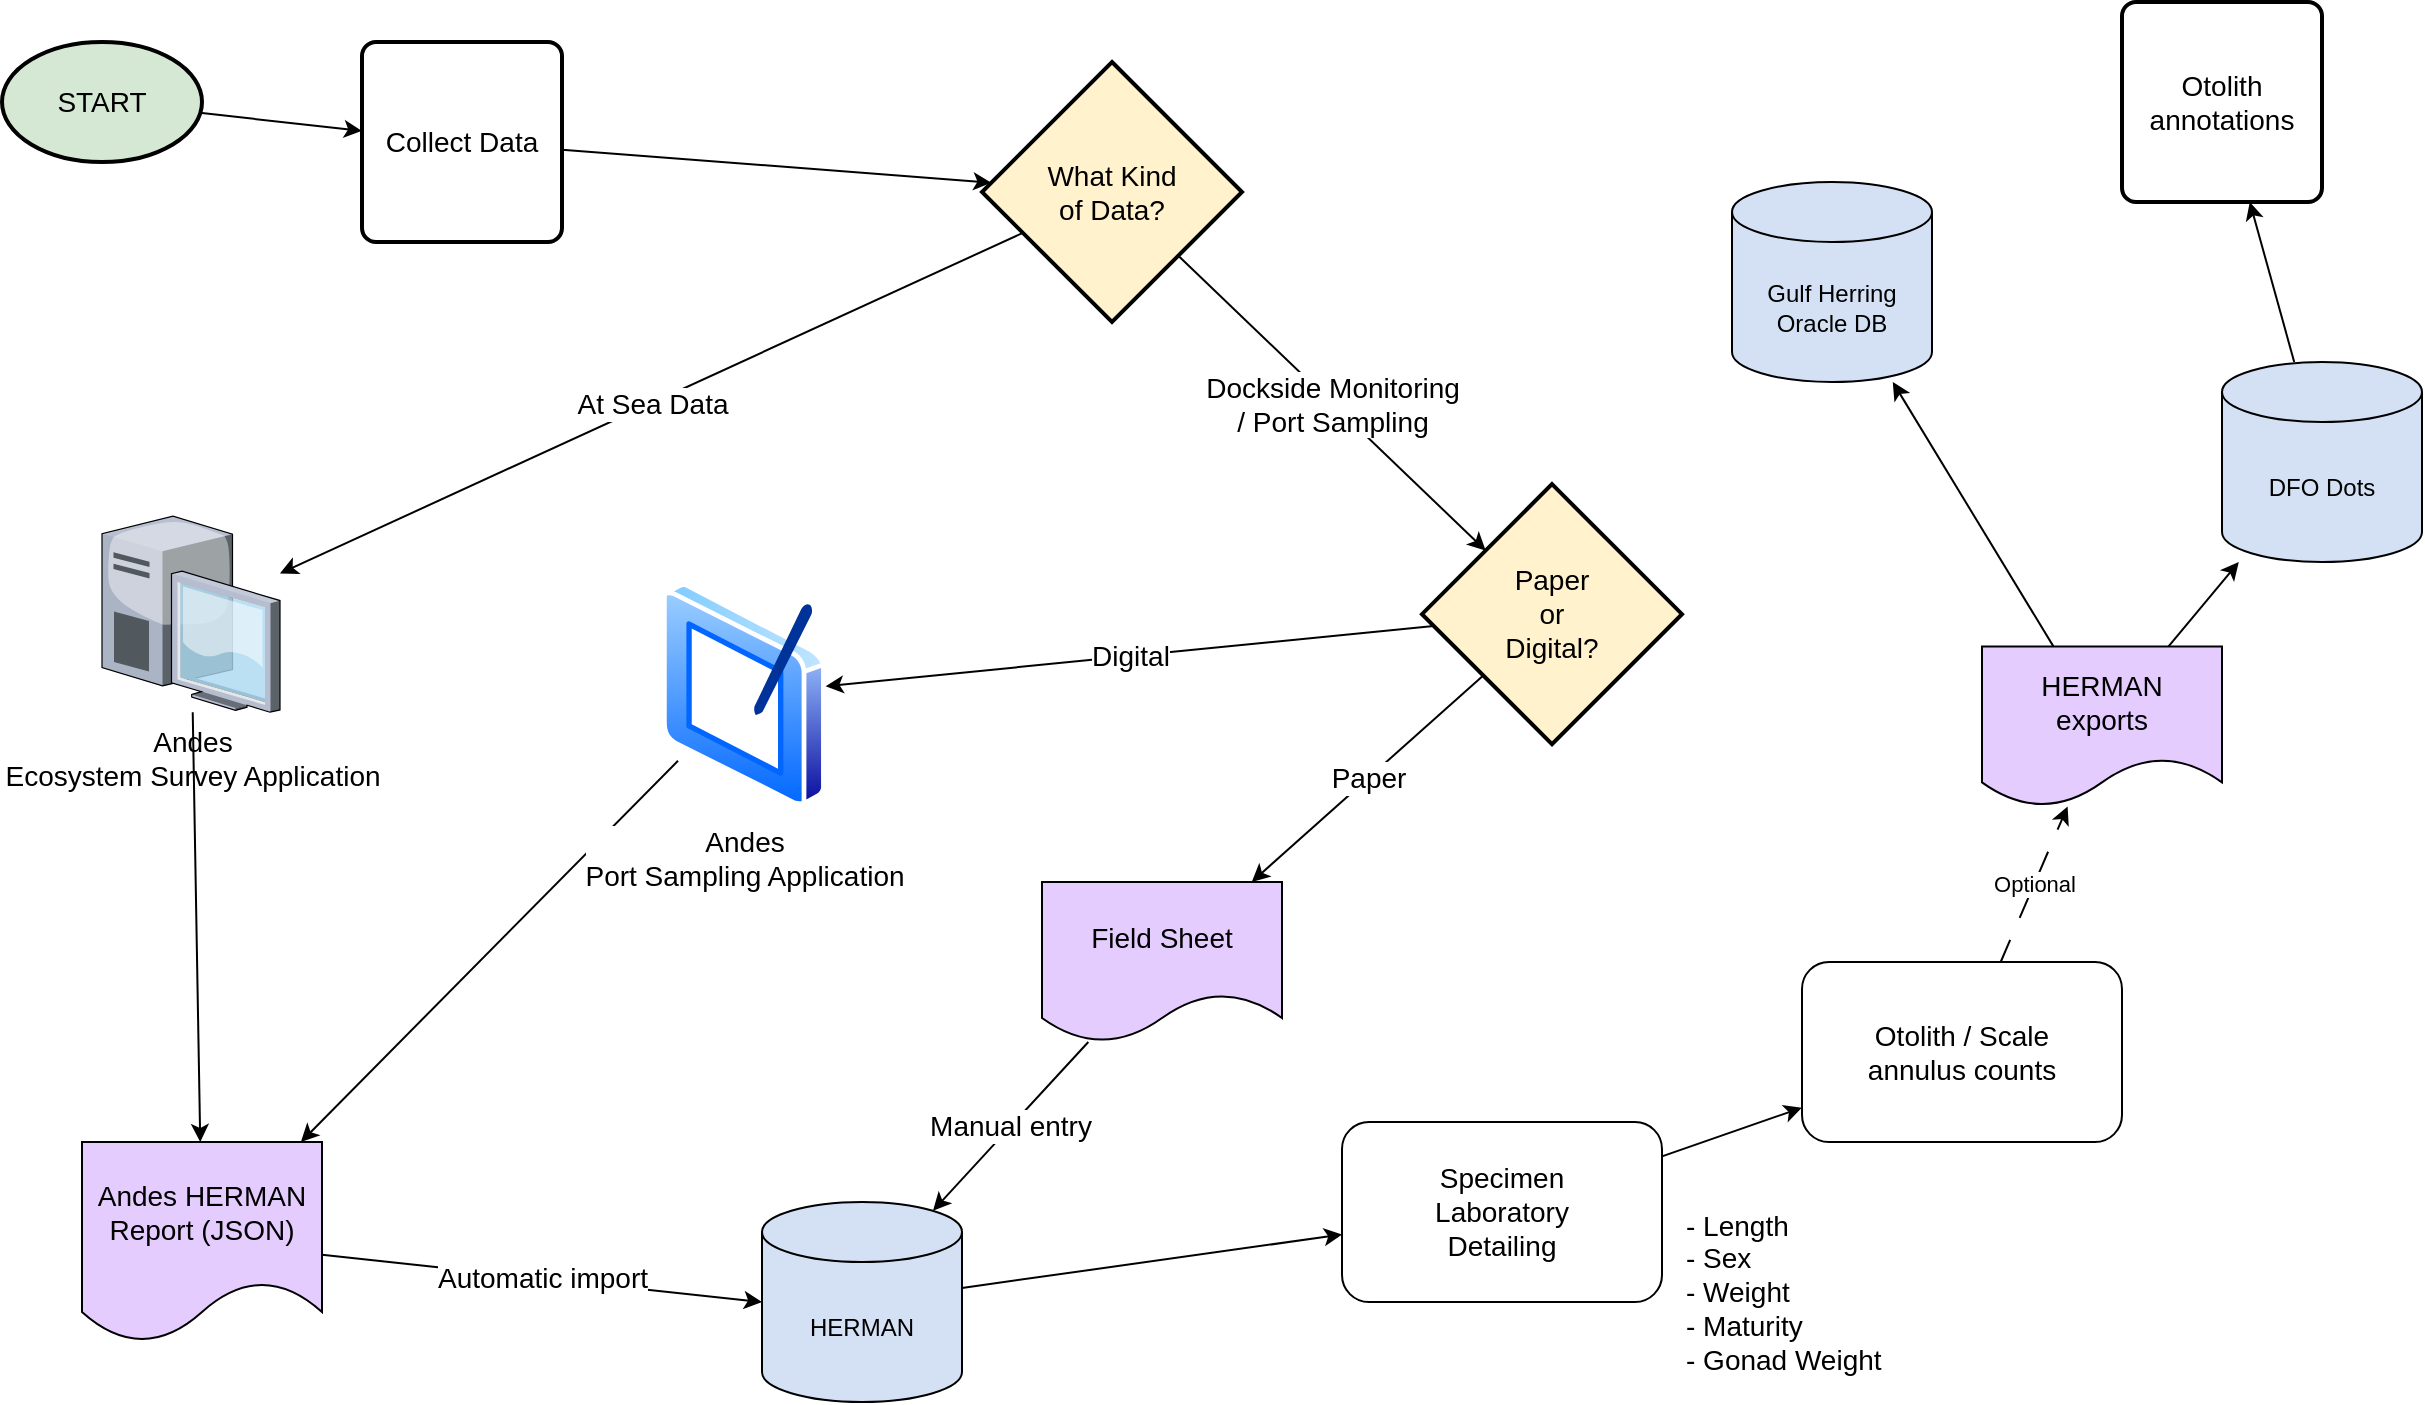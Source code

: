 <mxfile version="22.1.3" type="github">
  <diagram id="C5RBs43oDa-KdzZeNtuy" name="Page-1">
    <mxGraphModel dx="1678" dy="898" grid="1" gridSize="10" guides="1" tooltips="1" connect="1" arrows="1" fold="1" page="1" pageScale="1" pageWidth="1169" pageHeight="827" math="0" shadow="0">
      <root>
        <mxCell id="WIyWlLk6GJQsqaUBKTNV-0" />
        <mxCell id="WIyWlLk6GJQsqaUBKTNV-1" parent="WIyWlLk6GJQsqaUBKTNV-0" />
        <mxCell id="TlhrCSe95SY9jLTqjl-a-2" value="" style="rounded=0;orthogonalLoop=1;jettySize=auto;html=1;fontSize=14;" parent="WIyWlLk6GJQsqaUBKTNV-1" source="TlhrCSe95SY9jLTqjl-a-0" target="TlhrCSe95SY9jLTqjl-a-5" edge="1">
          <mxGeometry relative="1" as="geometry">
            <mxPoint x="190" y="550" as="targetPoint" />
          </mxGeometry>
        </mxCell>
        <mxCell id="TlhrCSe95SY9jLTqjl-a-0" value="START" style="strokeWidth=2;html=1;shape=mxgraph.flowchart.start_1;whiteSpace=wrap;fontSize=14;fillColor=#D5E8D4;" parent="WIyWlLk6GJQsqaUBKTNV-1" vertex="1">
          <mxGeometry x="30" y="40" width="100" height="60" as="geometry" />
        </mxCell>
        <mxCell id="TlhrCSe95SY9jLTqjl-a-4" value="" style="rounded=0;orthogonalLoop=1;jettySize=auto;html=1;fontSize=14;" parent="WIyWlLk6GJQsqaUBKTNV-1" source="TlhrCSe95SY9jLTqjl-a-5" target="TlhrCSe95SY9jLTqjl-a-3" edge="1">
          <mxGeometry relative="1" as="geometry">
            <mxPoint x="310" y="550" as="sourcePoint" />
          </mxGeometry>
        </mxCell>
        <mxCell id="TlhrCSe95SY9jLTqjl-a-9" value="Dockside Monitoring &lt;br&gt;/ Port Sampling" style="rounded=0;orthogonalLoop=1;jettySize=auto;html=1;fontSize=14;" parent="WIyWlLk6GJQsqaUBKTNV-1" source="TlhrCSe95SY9jLTqjl-a-3" target="TlhrCSe95SY9jLTqjl-a-21" edge="1">
          <mxGeometry relative="1" as="geometry">
            <mxPoint x="395" y="80" as="targetPoint" />
          </mxGeometry>
        </mxCell>
        <mxCell id="TlhrCSe95SY9jLTqjl-a-12" value="At Sea Data" style="rounded=0;orthogonalLoop=1;jettySize=auto;html=1;fontSize=14;" parent="WIyWlLk6GJQsqaUBKTNV-1" source="TlhrCSe95SY9jLTqjl-a-3" target="TlhrCSe95SY9jLTqjl-a-11" edge="1">
          <mxGeometry relative="1" as="geometry" />
        </mxCell>
        <mxCell id="TlhrCSe95SY9jLTqjl-a-3" value="What Kind &lt;br style=&quot;font-size: 14px;&quot;&gt;of Data?" style="rhombus;whiteSpace=wrap;html=1;strokeWidth=2;fontSize=14;fillColor=#FFF2CC;" parent="WIyWlLk6GJQsqaUBKTNV-1" vertex="1">
          <mxGeometry x="520" y="50" width="130" height="130" as="geometry" />
        </mxCell>
        <mxCell id="TlhrCSe95SY9jLTqjl-a-5" value="Collect Data" style="rounded=1;whiteSpace=wrap;html=1;absoluteArcSize=1;arcSize=14;strokeWidth=2;fontSize=14;" parent="WIyWlLk6GJQsqaUBKTNV-1" vertex="1">
          <mxGeometry x="210" y="40" width="100" height="100" as="geometry" />
        </mxCell>
        <mxCell id="TlhrCSe95SY9jLTqjl-a-24" style="rounded=0;orthogonalLoop=1;jettySize=auto;html=1;fontSize=14;" parent="WIyWlLk6GJQsqaUBKTNV-1" source="TlhrCSe95SY9jLTqjl-a-10" target="TlhrCSe95SY9jLTqjl-a-13" edge="1">
          <mxGeometry relative="1" as="geometry" />
        </mxCell>
        <mxCell id="TlhrCSe95SY9jLTqjl-a-10" value="Andes&lt;br style=&quot;font-size: 14px;&quot;&gt;Port Sampling Application" style="image;aspect=fixed;perimeter=ellipsePerimeter;html=1;align=center;shadow=0;dashed=0;spacingTop=3;image=img/lib/active_directory/tablet_pc.svg;fontSize=14;" parent="WIyWlLk6GJQsqaUBKTNV-1" vertex="1">
          <mxGeometry x="360" y="310" width="81.9" height="112.19" as="geometry" />
        </mxCell>
        <mxCell id="TlhrCSe95SY9jLTqjl-a-14" style="rounded=0;orthogonalLoop=1;jettySize=auto;html=1;fontSize=14;" parent="WIyWlLk6GJQsqaUBKTNV-1" source="TlhrCSe95SY9jLTqjl-a-11" target="TlhrCSe95SY9jLTqjl-a-13" edge="1">
          <mxGeometry relative="1" as="geometry" />
        </mxCell>
        <mxCell id="TlhrCSe95SY9jLTqjl-a-11" value="Andes&lt;br style=&quot;font-size: 14px;&quot;&gt;Ecosystem Survey Application" style="verticalLabelPosition=bottom;sketch=0;aspect=fixed;html=1;verticalAlign=top;strokeColor=none;align=center;outlineConnect=0;shape=mxgraph.citrix.desktop;fontSize=14;" parent="WIyWlLk6GJQsqaUBKTNV-1" vertex="1">
          <mxGeometry x="80" y="277.1" width="89" height="98" as="geometry" />
        </mxCell>
        <mxCell id="TlhrCSe95SY9jLTqjl-a-17" value="Automatic import" style="rounded=0;orthogonalLoop=1;jettySize=auto;html=1;fontSize=14;entryX=0;entryY=0.5;entryDx=0;entryDy=0;entryPerimeter=0;" parent="WIyWlLk6GJQsqaUBKTNV-1" source="TlhrCSe95SY9jLTqjl-a-13" target="TlhrCSe95SY9jLTqjl-a-35" edge="1">
          <mxGeometry relative="1" as="geometry">
            <mxPoint x="404.96" y="667.3" as="targetPoint" />
          </mxGeometry>
        </mxCell>
        <mxCell id="TlhrCSe95SY9jLTqjl-a-13" value="Andes HERMAN Report (JSON)" style="shape=document;whiteSpace=wrap;html=1;boundedLbl=1;fontSize=14;fillColor=#E5CCFF;" parent="WIyWlLk6GJQsqaUBKTNV-1" vertex="1">
          <mxGeometry x="70" y="590" width="120" height="100" as="geometry" />
        </mxCell>
        <mxCell id="TlhrCSe95SY9jLTqjl-a-30" value="" style="rounded=0;orthogonalLoop=1;jettySize=auto;html=1;" parent="WIyWlLk6GJQsqaUBKTNV-1" source="TlhrCSe95SY9jLTqjl-a-35" target="TlhrCSe95SY9jLTqjl-a-29" edge="1">
          <mxGeometry relative="1" as="geometry">
            <mxPoint x="460" y="760" as="sourcePoint" />
          </mxGeometry>
        </mxCell>
        <mxCell id="TlhrCSe95SY9jLTqjl-a-22" value="Digital" style="rounded=0;orthogonalLoop=1;jettySize=auto;html=1;fontSize=14;" parent="WIyWlLk6GJQsqaUBKTNV-1" source="TlhrCSe95SY9jLTqjl-a-21" target="TlhrCSe95SY9jLTqjl-a-10" edge="1">
          <mxGeometry relative="1" as="geometry" />
        </mxCell>
        <mxCell id="TlhrCSe95SY9jLTqjl-a-23" value="Paper" style="rounded=0;orthogonalLoop=1;jettySize=auto;html=1;fontSize=14;" parent="WIyWlLk6GJQsqaUBKTNV-1" source="TlhrCSe95SY9jLTqjl-a-21" target="TlhrCSe95SY9jLTqjl-a-25" edge="1">
          <mxGeometry relative="1" as="geometry">
            <mxPoint x="710" y="460" as="targetPoint" />
          </mxGeometry>
        </mxCell>
        <mxCell id="TlhrCSe95SY9jLTqjl-a-21" value="Paper &lt;br style=&quot;font-size: 14px;&quot;&gt;or &lt;br style=&quot;font-size: 14px;&quot;&gt;Digital?" style="rhombus;whiteSpace=wrap;html=1;strokeWidth=2;fontSize=14;fillColor=#FFF2CC;" parent="WIyWlLk6GJQsqaUBKTNV-1" vertex="1">
          <mxGeometry x="740" y="261.1" width="130" height="130" as="geometry" />
        </mxCell>
        <mxCell id="TlhrCSe95SY9jLTqjl-a-28" value="Manual entry" style="rounded=0;orthogonalLoop=1;jettySize=auto;html=1;fontSize=14;entryX=0.855;entryY=0;entryDx=0;entryDy=4.35;entryPerimeter=0;" parent="WIyWlLk6GJQsqaUBKTNV-1" source="TlhrCSe95SY9jLTqjl-a-25" target="TlhrCSe95SY9jLTqjl-a-35" edge="1">
          <mxGeometry relative="1" as="geometry">
            <mxPoint x="479.04" y="672.97" as="targetPoint" />
          </mxGeometry>
        </mxCell>
        <mxCell id="TlhrCSe95SY9jLTqjl-a-25" value="Field Sheet" style="shape=document;whiteSpace=wrap;html=1;boundedLbl=1;fontSize=14;fillColor=#E5CCFF;" parent="WIyWlLk6GJQsqaUBKTNV-1" vertex="1">
          <mxGeometry x="550" y="460" width="120" height="80" as="geometry" />
        </mxCell>
        <mxCell id="TlhrCSe95SY9jLTqjl-a-32" value="" style="rounded=0;orthogonalLoop=1;jettySize=auto;html=1;" parent="WIyWlLk6GJQsqaUBKTNV-1" source="TlhrCSe95SY9jLTqjl-a-29" target="TlhrCSe95SY9jLTqjl-a-31" edge="1">
          <mxGeometry relative="1" as="geometry" />
        </mxCell>
        <mxCell id="TlhrCSe95SY9jLTqjl-a-29" value="Specimen &lt;br&gt;Laboratory&lt;br&gt;Detailing" style="rounded=1;whiteSpace=wrap;html=1;fontSize=14;" parent="WIyWlLk6GJQsqaUBKTNV-1" vertex="1">
          <mxGeometry x="700" y="580" width="160" height="90" as="geometry" />
        </mxCell>
        <mxCell id="TlhrCSe95SY9jLTqjl-a-34" value="Optional" style="rounded=0;orthogonalLoop=1;jettySize=auto;html=1;dashed=1;dashPattern=12 12;" parent="WIyWlLk6GJQsqaUBKTNV-1" source="TlhrCSe95SY9jLTqjl-a-31" target="TlhrCSe95SY9jLTqjl-a-33" edge="1">
          <mxGeometry relative="1" as="geometry" />
        </mxCell>
        <mxCell id="TlhrCSe95SY9jLTqjl-a-31" value="Otolith / Scale &lt;br&gt;annulus counts" style="rounded=1;whiteSpace=wrap;html=1;fontSize=14;" parent="WIyWlLk6GJQsqaUBKTNV-1" vertex="1">
          <mxGeometry x="930" y="500" width="160" height="90" as="geometry" />
        </mxCell>
        <mxCell id="TlhrCSe95SY9jLTqjl-a-37" style="rounded=0;orthogonalLoop=1;jettySize=auto;html=1;" parent="WIyWlLk6GJQsqaUBKTNV-1" source="TlhrCSe95SY9jLTqjl-a-33" target="TlhrCSe95SY9jLTqjl-a-36" edge="1">
          <mxGeometry relative="1" as="geometry" />
        </mxCell>
        <mxCell id="Is-2GvXdlnTqTXQaF3ji-1" style="rounded=0;orthogonalLoop=1;jettySize=auto;html=1;" edge="1" parent="WIyWlLk6GJQsqaUBKTNV-1" source="TlhrCSe95SY9jLTqjl-a-33" target="Is-2GvXdlnTqTXQaF3ji-0">
          <mxGeometry relative="1" as="geometry" />
        </mxCell>
        <mxCell id="TlhrCSe95SY9jLTqjl-a-33" value="HERMAN &lt;br&gt;exports" style="shape=document;whiteSpace=wrap;html=1;boundedLbl=1;fontSize=14;fillColor=#E5CCFF;" parent="WIyWlLk6GJQsqaUBKTNV-1" vertex="1">
          <mxGeometry x="1020" y="342.19" width="120" height="80" as="geometry" />
        </mxCell>
        <mxCell id="TlhrCSe95SY9jLTqjl-a-35" value="HERMAN" style="shape=cylinder3;whiteSpace=wrap;html=1;boundedLbl=1;backgroundOutline=1;size=15;fillColor=#D4E1F5;" parent="WIyWlLk6GJQsqaUBKTNV-1" vertex="1">
          <mxGeometry x="410" y="620" width="100" height="100" as="geometry" />
        </mxCell>
        <mxCell id="TlhrCSe95SY9jLTqjl-a-36" value="Gulf Herring Oracle DB" style="shape=cylinder3;whiteSpace=wrap;html=1;boundedLbl=1;backgroundOutline=1;size=15;fillColor=#D4E1F5;" parent="WIyWlLk6GJQsqaUBKTNV-1" vertex="1">
          <mxGeometry x="895" y="110.0" width="100" height="100" as="geometry" />
        </mxCell>
        <mxCell id="TlhrCSe95SY9jLTqjl-a-38" value="- Length&lt;br&gt;- Sex&lt;br&gt;- Weight&lt;br&gt;- Maturity&lt;br&gt;- Gonad Weight" style="text;html=1;strokeColor=none;fillColor=none;align=left;verticalAlign=middle;whiteSpace=wrap;rounded=0;fontSize=14;" parent="WIyWlLk6GJQsqaUBKTNV-1" vertex="1">
          <mxGeometry x="870" y="620" width="150" height="90" as="geometry" />
        </mxCell>
        <mxCell id="Is-2GvXdlnTqTXQaF3ji-3" style="rounded=0;orthogonalLoop=1;jettySize=auto;html=1;" edge="1" parent="WIyWlLk6GJQsqaUBKTNV-1" source="Is-2GvXdlnTqTXQaF3ji-0" target="Is-2GvXdlnTqTXQaF3ji-2">
          <mxGeometry relative="1" as="geometry" />
        </mxCell>
        <mxCell id="Is-2GvXdlnTqTXQaF3ji-0" value="DFO Dots" style="shape=cylinder3;whiteSpace=wrap;html=1;boundedLbl=1;backgroundOutline=1;size=15;fillColor=#D4E1F5;" vertex="1" parent="WIyWlLk6GJQsqaUBKTNV-1">
          <mxGeometry x="1140" y="200.0" width="100" height="100" as="geometry" />
        </mxCell>
        <mxCell id="Is-2GvXdlnTqTXQaF3ji-2" value="Otolith annotations" style="rounded=1;whiteSpace=wrap;html=1;absoluteArcSize=1;arcSize=14;strokeWidth=2;fontSize=14;" vertex="1" parent="WIyWlLk6GJQsqaUBKTNV-1">
          <mxGeometry x="1090" y="20" width="100" height="100" as="geometry" />
        </mxCell>
      </root>
    </mxGraphModel>
  </diagram>
</mxfile>
